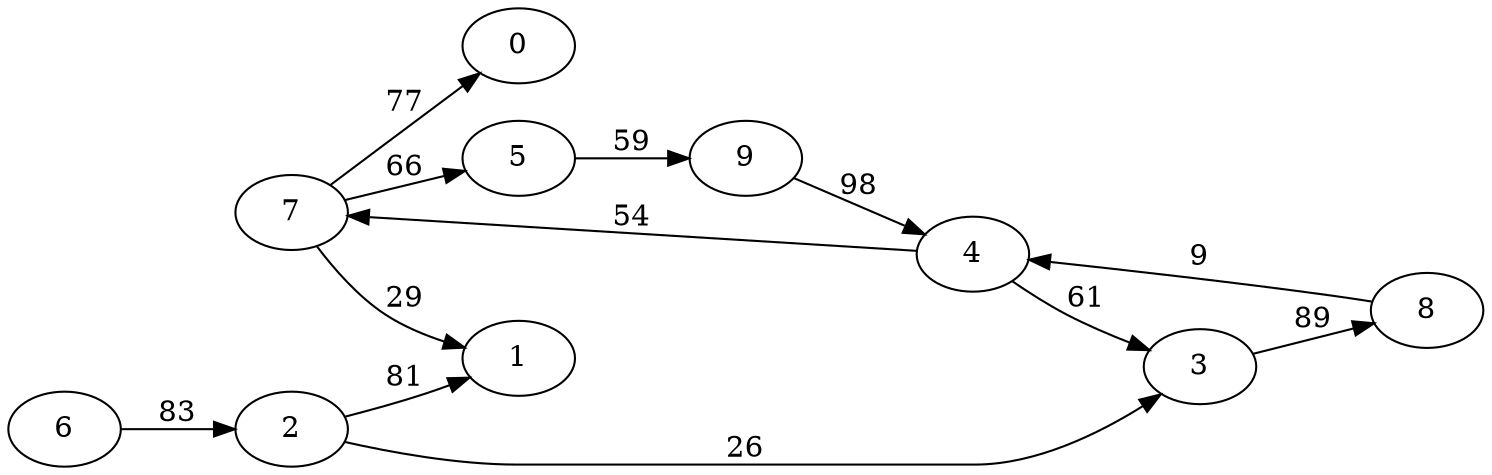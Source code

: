 digraph G {
ranksep = "equally";
rankdir = LR;
{rank = same; 0; };
{rank = same; 1; };
{rank = same; 2; };
{rank = same; 3; };
{rank = same; 8; };
{rank = same; 4; };
{rank = same; 7; };
{rank = same; 5; };
{rank = same; 9; };
{rank = same; };
{rank = same; 6; };
{rank = same; };
0
1
2->3[label="26"];
2->1[label="81"];
3->8[label="89"];
8->4[label="9"];
4->7[label="54"];
4->3[label="61"];
7->5[label="66"];
7->1[label="29"];
7->0[label="77"];
5->9[label="59"];
9->4[label="98"];
6->2[label="83"];
}
